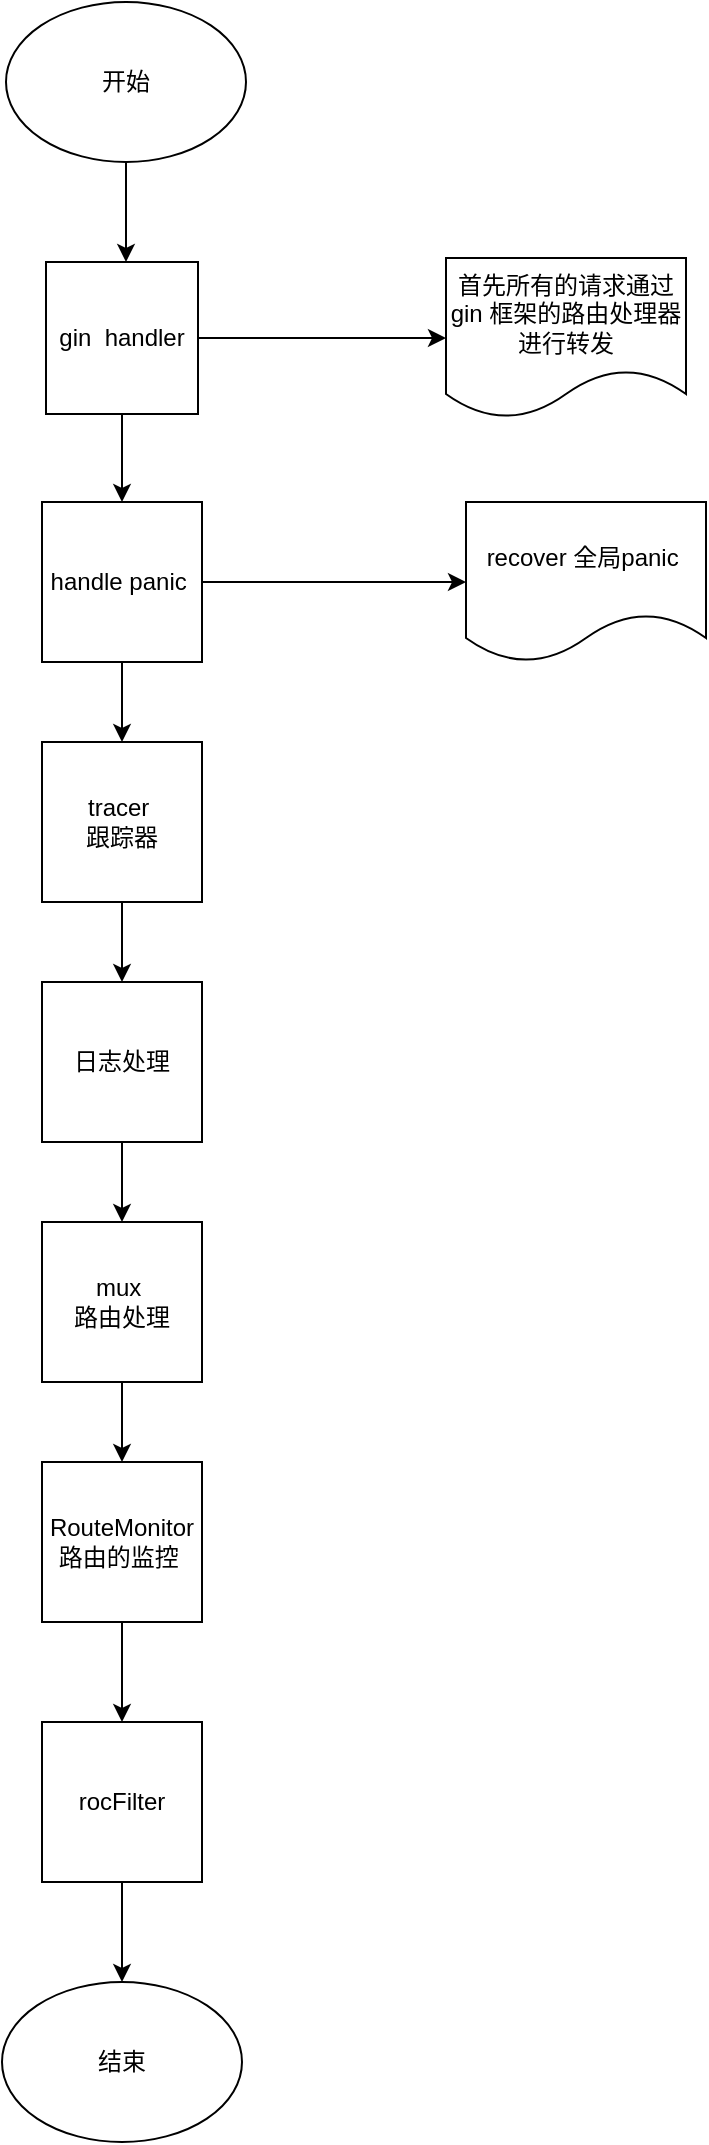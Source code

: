 <mxfile version="14.9.3" type="github">
  <diagram id="R8PKZ2jecYrCqhi7OL4H" name="Page-1">
    <mxGraphModel dx="1426" dy="826" grid="1" gridSize="10" guides="1" tooltips="1" connect="1" arrows="1" fold="1" page="1" pageScale="1" pageWidth="827" pageHeight="1169" math="0" shadow="0">
      <root>
        <mxCell id="0" />
        <mxCell id="1" parent="0" />
        <mxCell id="B5Fr1_SWUjHJ27X6wM8K-2" style="edgeStyle=orthogonalEdgeStyle;rounded=0;orthogonalLoop=1;jettySize=auto;html=1;exitX=0.5;exitY=1;exitDx=0;exitDy=0;" edge="1" parent="1" source="B5Fr1_SWUjHJ27X6wM8K-1">
          <mxGeometry relative="1" as="geometry">
            <mxPoint x="380" y="160" as="targetPoint" />
          </mxGeometry>
        </mxCell>
        <mxCell id="B5Fr1_SWUjHJ27X6wM8K-1" value="开始" style="ellipse;whiteSpace=wrap;html=1;" vertex="1" parent="1">
          <mxGeometry x="320" y="30" width="120" height="80" as="geometry" />
        </mxCell>
        <mxCell id="B5Fr1_SWUjHJ27X6wM8K-14" style="edgeStyle=orthogonalEdgeStyle;rounded=0;orthogonalLoop=1;jettySize=auto;html=1;exitX=0.5;exitY=1;exitDx=0;exitDy=0;" edge="1" parent="1" source="B5Fr1_SWUjHJ27X6wM8K-3" target="B5Fr1_SWUjHJ27X6wM8K-4">
          <mxGeometry relative="1" as="geometry" />
        </mxCell>
        <mxCell id="B5Fr1_SWUjHJ27X6wM8K-23" style="edgeStyle=orthogonalEdgeStyle;rounded=0;orthogonalLoop=1;jettySize=auto;html=1;exitX=1;exitY=0.5;exitDx=0;exitDy=0;entryX=0;entryY=0.5;entryDx=0;entryDy=0;" edge="1" parent="1" source="B5Fr1_SWUjHJ27X6wM8K-3" target="B5Fr1_SWUjHJ27X6wM8K-5">
          <mxGeometry relative="1" as="geometry" />
        </mxCell>
        <mxCell id="B5Fr1_SWUjHJ27X6wM8K-3" value="gin&amp;nbsp; handler" style="whiteSpace=wrap;html=1;aspect=fixed;" vertex="1" parent="1">
          <mxGeometry x="340" y="160" width="76" height="76" as="geometry" />
        </mxCell>
        <mxCell id="B5Fr1_SWUjHJ27X6wM8K-15" style="edgeStyle=orthogonalEdgeStyle;rounded=0;orthogonalLoop=1;jettySize=auto;html=1;exitX=0.5;exitY=1;exitDx=0;exitDy=0;entryX=0.5;entryY=0;entryDx=0;entryDy=0;" edge="1" parent="1" source="B5Fr1_SWUjHJ27X6wM8K-4" target="B5Fr1_SWUjHJ27X6wM8K-6">
          <mxGeometry relative="1" as="geometry" />
        </mxCell>
        <mxCell id="B5Fr1_SWUjHJ27X6wM8K-22" style="edgeStyle=orthogonalEdgeStyle;rounded=0;orthogonalLoop=1;jettySize=auto;html=1;exitX=1;exitY=0.5;exitDx=0;exitDy=0;entryX=0;entryY=0.5;entryDx=0;entryDy=0;" edge="1" parent="1" source="B5Fr1_SWUjHJ27X6wM8K-4" target="B5Fr1_SWUjHJ27X6wM8K-13">
          <mxGeometry relative="1" as="geometry" />
        </mxCell>
        <mxCell id="B5Fr1_SWUjHJ27X6wM8K-4" value="handle panic&amp;nbsp;" style="whiteSpace=wrap;html=1;aspect=fixed;" vertex="1" parent="1">
          <mxGeometry x="338" y="280" width="80" height="80" as="geometry" />
        </mxCell>
        <mxCell id="B5Fr1_SWUjHJ27X6wM8K-5" value="首先所有的请求通过&lt;br&gt;gin 框架的路由处理器进行转发" style="shape=document;whiteSpace=wrap;html=1;boundedLbl=1;" vertex="1" parent="1">
          <mxGeometry x="540" y="158" width="120" height="80" as="geometry" />
        </mxCell>
        <mxCell id="B5Fr1_SWUjHJ27X6wM8K-16" style="edgeStyle=orthogonalEdgeStyle;rounded=0;orthogonalLoop=1;jettySize=auto;html=1;exitX=0.5;exitY=1;exitDx=0;exitDy=0;" edge="1" parent="1" source="B5Fr1_SWUjHJ27X6wM8K-6" target="B5Fr1_SWUjHJ27X6wM8K-7">
          <mxGeometry relative="1" as="geometry" />
        </mxCell>
        <mxCell id="B5Fr1_SWUjHJ27X6wM8K-6" value="tracer&amp;nbsp;&lt;br&gt;跟踪器" style="whiteSpace=wrap;html=1;aspect=fixed;" vertex="1" parent="1">
          <mxGeometry x="338" y="400" width="80" height="80" as="geometry" />
        </mxCell>
        <mxCell id="B5Fr1_SWUjHJ27X6wM8K-17" style="edgeStyle=orthogonalEdgeStyle;rounded=0;orthogonalLoop=1;jettySize=auto;html=1;exitX=0.5;exitY=1;exitDx=0;exitDy=0;" edge="1" parent="1" source="B5Fr1_SWUjHJ27X6wM8K-7" target="B5Fr1_SWUjHJ27X6wM8K-8">
          <mxGeometry relative="1" as="geometry" />
        </mxCell>
        <mxCell id="B5Fr1_SWUjHJ27X6wM8K-7" value="日志处理" style="whiteSpace=wrap;html=1;aspect=fixed;" vertex="1" parent="1">
          <mxGeometry x="338" y="520" width="80" height="80" as="geometry" />
        </mxCell>
        <mxCell id="B5Fr1_SWUjHJ27X6wM8K-18" style="edgeStyle=orthogonalEdgeStyle;rounded=0;orthogonalLoop=1;jettySize=auto;html=1;exitX=0.5;exitY=1;exitDx=0;exitDy=0;entryX=0.5;entryY=0;entryDx=0;entryDy=0;" edge="1" parent="1" source="B5Fr1_SWUjHJ27X6wM8K-8" target="B5Fr1_SWUjHJ27X6wM8K-9">
          <mxGeometry relative="1" as="geometry" />
        </mxCell>
        <mxCell id="B5Fr1_SWUjHJ27X6wM8K-8" value="mux&amp;nbsp;&lt;br&gt;路由处理" style="whiteSpace=wrap;html=1;aspect=fixed;" vertex="1" parent="1">
          <mxGeometry x="338" y="640" width="80" height="80" as="geometry" />
        </mxCell>
        <mxCell id="B5Fr1_SWUjHJ27X6wM8K-19" style="edgeStyle=orthogonalEdgeStyle;rounded=0;orthogonalLoop=1;jettySize=auto;html=1;exitX=0.5;exitY=1;exitDx=0;exitDy=0;entryX=0.5;entryY=0;entryDx=0;entryDy=0;" edge="1" parent="1" source="B5Fr1_SWUjHJ27X6wM8K-9" target="B5Fr1_SWUjHJ27X6wM8K-11">
          <mxGeometry relative="1" as="geometry" />
        </mxCell>
        <mxCell id="B5Fr1_SWUjHJ27X6wM8K-9" value="RouteMonitor&lt;br&gt;路由的监控&amp;nbsp;" style="whiteSpace=wrap;html=1;aspect=fixed;" vertex="1" parent="1">
          <mxGeometry x="338" y="760" width="80" height="80" as="geometry" />
        </mxCell>
        <mxCell id="B5Fr1_SWUjHJ27X6wM8K-20" style="edgeStyle=orthogonalEdgeStyle;rounded=0;orthogonalLoop=1;jettySize=auto;html=1;exitX=0.5;exitY=1;exitDx=0;exitDy=0;entryX=0.5;entryY=0;entryDx=0;entryDy=0;" edge="1" parent="1" source="B5Fr1_SWUjHJ27X6wM8K-11" target="B5Fr1_SWUjHJ27X6wM8K-12">
          <mxGeometry relative="1" as="geometry" />
        </mxCell>
        <mxCell id="B5Fr1_SWUjHJ27X6wM8K-11" value="rocFilter" style="whiteSpace=wrap;html=1;aspect=fixed;" vertex="1" parent="1">
          <mxGeometry x="338" y="890" width="80" height="80" as="geometry" />
        </mxCell>
        <mxCell id="B5Fr1_SWUjHJ27X6wM8K-12" value="结束" style="ellipse;whiteSpace=wrap;html=1;" vertex="1" parent="1">
          <mxGeometry x="318" y="1020" width="120" height="80" as="geometry" />
        </mxCell>
        <mxCell id="B5Fr1_SWUjHJ27X6wM8K-13" value="recover 全局panic&amp;nbsp;" style="shape=document;whiteSpace=wrap;html=1;boundedLbl=1;" vertex="1" parent="1">
          <mxGeometry x="550" y="280" width="120" height="80" as="geometry" />
        </mxCell>
      </root>
    </mxGraphModel>
  </diagram>
</mxfile>
